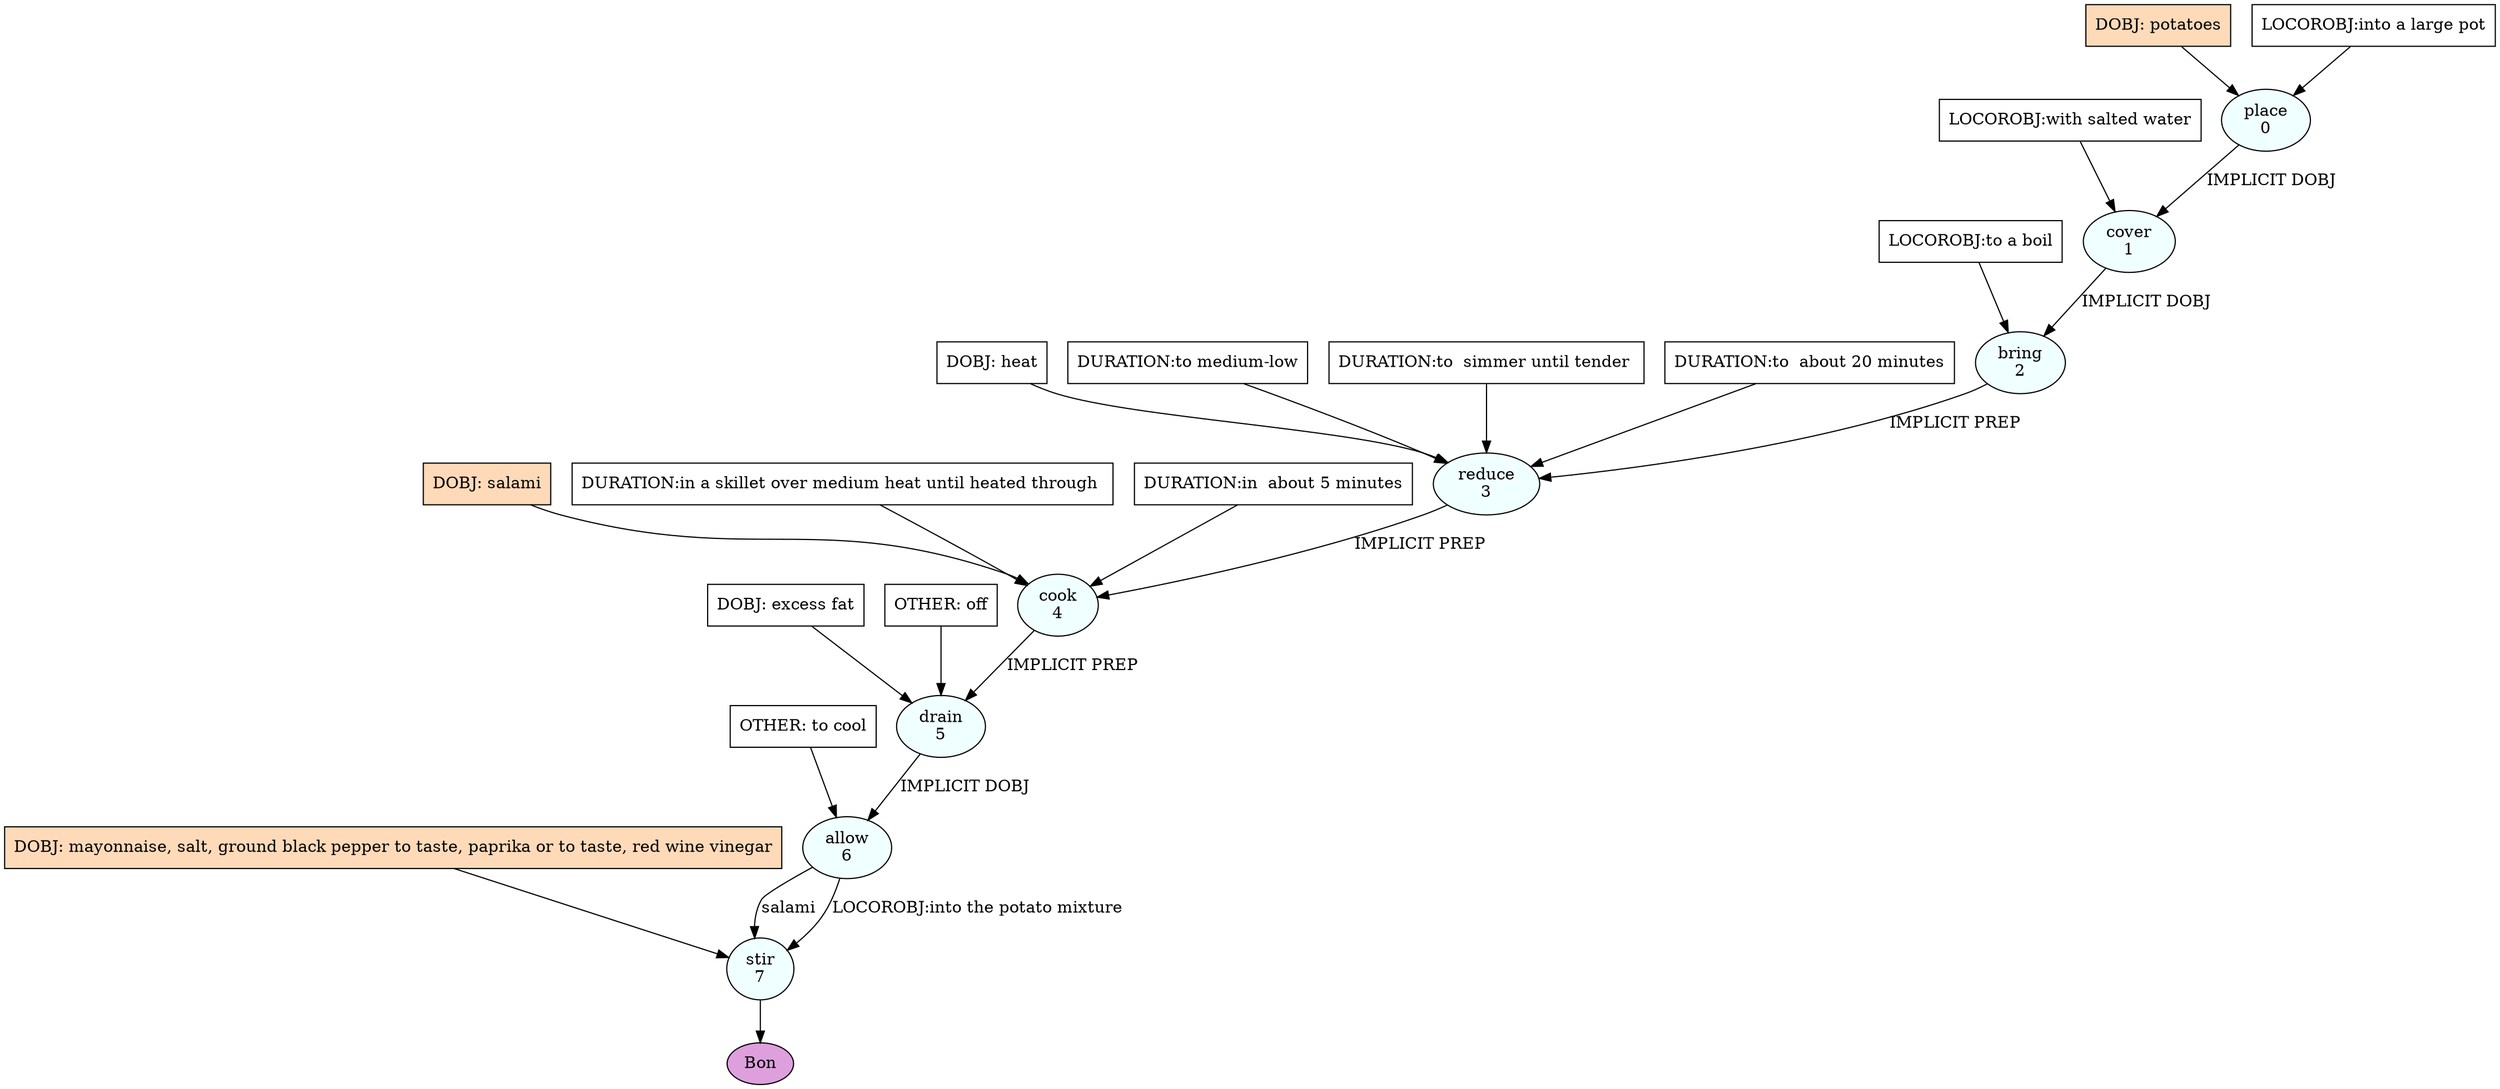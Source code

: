 digraph recipe {
E0[label="place
0", shape=oval, style=filled, fillcolor=azure]
E1[label="cover
1", shape=oval, style=filled, fillcolor=azure]
E2[label="bring
2", shape=oval, style=filled, fillcolor=azure]
E3[label="reduce
3", shape=oval, style=filled, fillcolor=azure]
E4[label="cook
4", shape=oval, style=filled, fillcolor=azure]
E5[label="drain
5", shape=oval, style=filled, fillcolor=azure]
E6[label="allow
6", shape=oval, style=filled, fillcolor=azure]
E7[label="stir
7", shape=oval, style=filled, fillcolor=azure]
D0[label="DOBJ: potatoes", shape=box, style=filled, fillcolor=peachpuff]
D0 -> E0
P0_0[label="LOCOROBJ:into a large pot", shape=box, style=filled, fillcolor=white]
P0_0 -> E0
E0 -> E1 [label="IMPLICIT DOBJ"]
P1_1_0[label="LOCOROBJ:with salted water", shape=box, style=filled, fillcolor=white]
P1_1_0 -> E1
E1 -> E2 [label="IMPLICIT DOBJ"]
P2_1_0[label="LOCOROBJ:to a boil", shape=box, style=filled, fillcolor=white]
P2_1_0 -> E2
D3_0[label="DOBJ: heat", shape=box, style=filled, fillcolor=white]
D3_0 -> E3
E2 -> E3 [label="IMPLICIT PREP"]
P3_1_0[label="DURATION:to medium-low", shape=box, style=filled, fillcolor=white]
P3_1_0 -> E3
P3_1_1[label="DURATION:to  simmer until tender ", shape=box, style=filled, fillcolor=white]
P3_1_1 -> E3
P3_1_2[label="DURATION:to  about 20 minutes", shape=box, style=filled, fillcolor=white]
P3_1_2 -> E3
D4_ing[label="DOBJ: salami", shape=box, style=filled, fillcolor=peachpuff]
D4_ing -> E4
E3 -> E4 [label="IMPLICIT PREP"]
P4_1_0[label="DURATION:in a skillet over medium heat until heated through ", shape=box, style=filled, fillcolor=white]
P4_1_0 -> E4
P4_1_1[label="DURATION:in  about 5 minutes", shape=box, style=filled, fillcolor=white]
P4_1_1 -> E4
D5_0[label="DOBJ: excess fat", shape=box, style=filled, fillcolor=white]
D5_0 -> E5
E4 -> E5 [label="IMPLICIT PREP"]
O5_0_0[label="OTHER: off", shape=box, style=filled, fillcolor=white]
O5_0_0 -> E5
E5 -> E6 [label="IMPLICIT DOBJ"]
O6_0_0[label="OTHER: to cool", shape=box, style=filled, fillcolor=white]
O6_0_0 -> E6
D7_ing[label="DOBJ: mayonnaise, salt, ground black pepper to taste, paprika or to taste, red wine vinegar", shape=box, style=filled, fillcolor=peachpuff]
D7_ing -> E7
E6 -> E7 [label="salami "]
E6 -> E7 [label="LOCOROBJ:into the potato mixture"]
EOR[label="Bon", shape=oval, style=filled, fillcolor=plum]
E7 -> EOR
}
